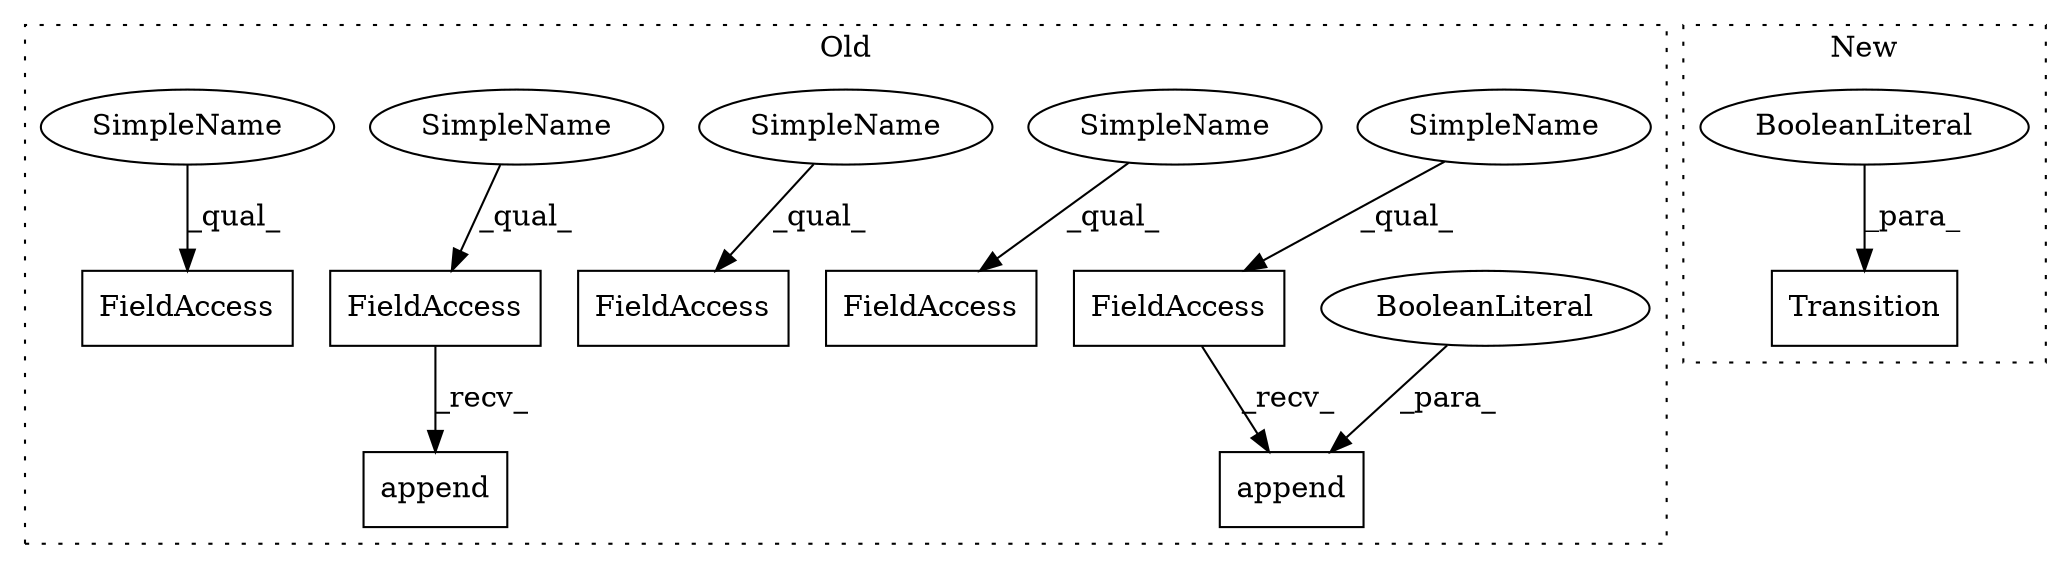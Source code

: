 digraph G {
subgraph cluster0 {
1 [label="append" a="32" s="3066,3077" l="7,1" shape="box"];
3 [label="FieldAccess" a="22" s="3048" l="17" shape="box"];
4 [label="BooleanLiteral" a="9" s="3073" l="4" shape="ellipse"];
5 [label="FieldAccess" a="22" s="3015" l="12" shape="box"];
6 [label="FieldAccess" a="22" s="2890" l="14" shape="box"];
7 [label="FieldAccess" a="22" s="2982" l="12" shape="box"];
8 [label="FieldAccess" a="22" s="2925" l="11" shape="box"];
10 [label="append" a="32" s="2905,2918" l="7,1" shape="box"];
11 [label="SimpleName" a="42" s="3048" l="4" shape="ellipse"];
12 [label="SimpleName" a="42" s="3015" l="4" shape="ellipse"];
13 [label="SimpleName" a="42" s="2982" l="4" shape="ellipse"];
14 [label="SimpleName" a="42" s="2890" l="4" shape="ellipse"];
15 [label="SimpleName" a="42" s="2925" l="4" shape="ellipse"];
label = "Old";
style="dotted";
}
subgraph cluster1 {
2 [label="Transition" a="32" s="2862,2904" l="11,1" shape="box"];
9 [label="BooleanLiteral" a="9" s="2900" l="4" shape="ellipse"];
label = "New";
style="dotted";
}
3 -> 1 [label="_recv_"];
4 -> 1 [label="_para_"];
6 -> 10 [label="_recv_"];
9 -> 2 [label="_para_"];
11 -> 3 [label="_qual_"];
12 -> 5 [label="_qual_"];
13 -> 7 [label="_qual_"];
14 -> 6 [label="_qual_"];
15 -> 8 [label="_qual_"];
}